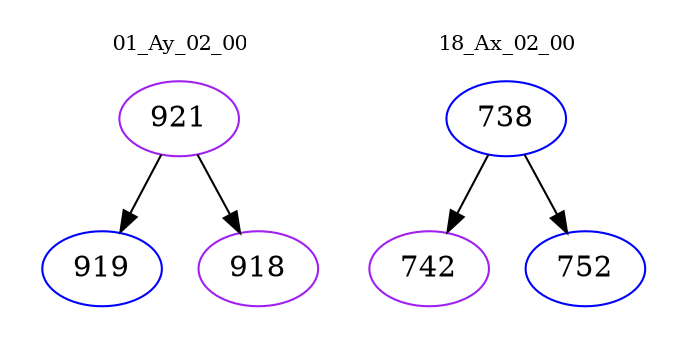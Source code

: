 digraph{
subgraph cluster_0 {
color = white
label = "01_Ay_02_00";
fontsize=10;
T0_921 [label="921", color="purple"]
T0_921 -> T0_919 [color="black"]
T0_919 [label="919", color="blue"]
T0_921 -> T0_918 [color="black"]
T0_918 [label="918", color="purple"]
}
subgraph cluster_1 {
color = white
label = "18_Ax_02_00";
fontsize=10;
T1_738 [label="738", color="blue"]
T1_738 -> T1_742 [color="black"]
T1_742 [label="742", color="purple"]
T1_738 -> T1_752 [color="black"]
T1_752 [label="752", color="blue"]
}
}
